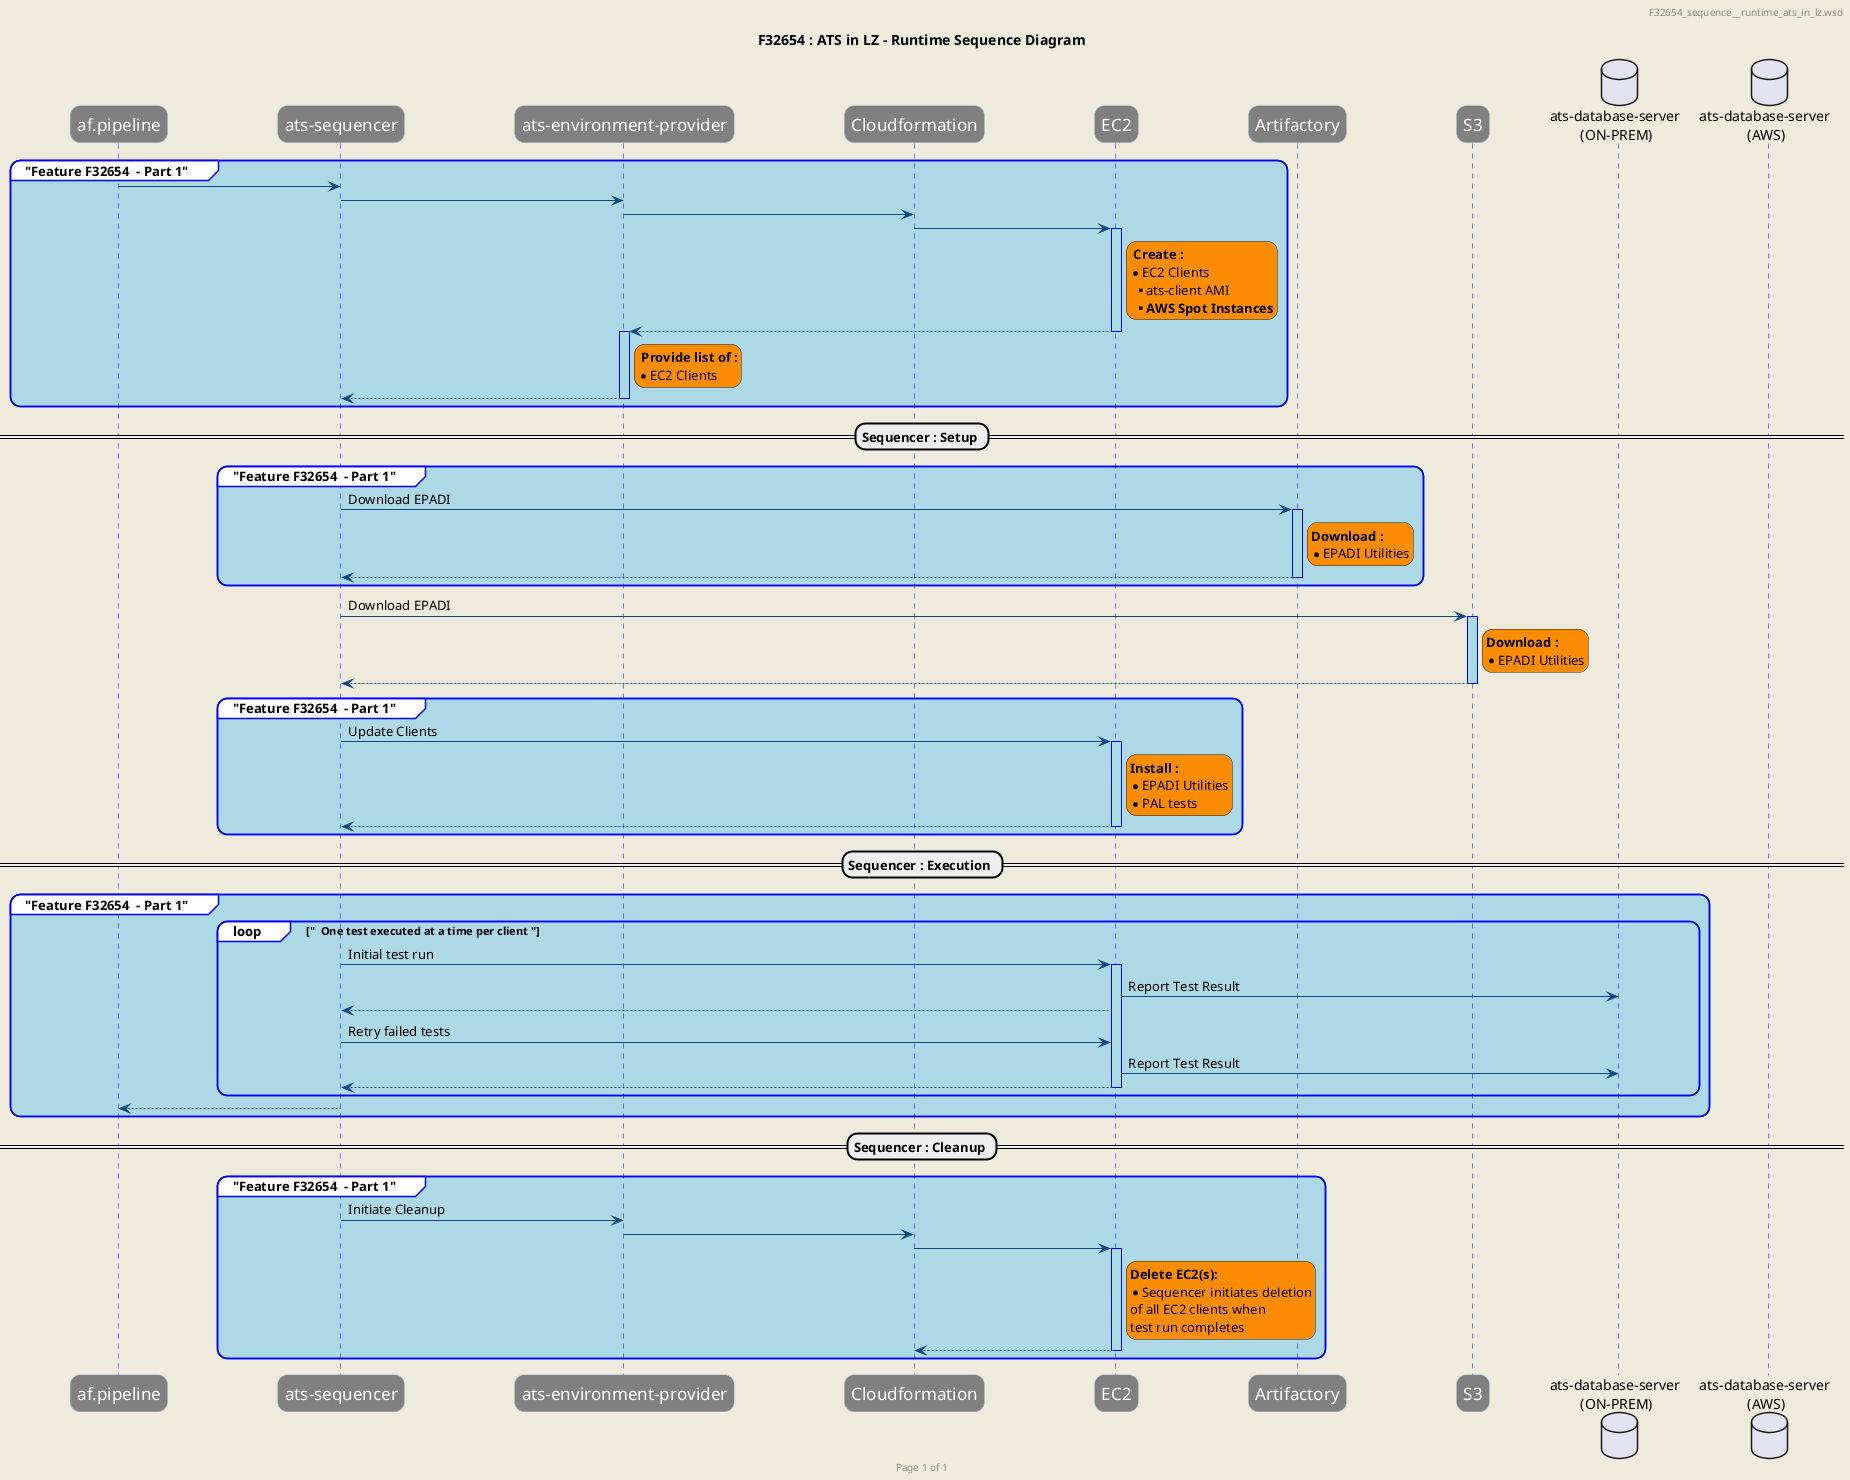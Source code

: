 @startuml

'hide footbox
skinparam ParticipantPadding 50
skinparam BoxPadding 20

skinparam roundcorner 20
skinparam backgroundColor #EEEBDC

skinparam sequence {
	ArrowColor #0e477d
	ActorBorderColor DeepSkyBlue
	LifeLineBorderColor blue
	LifeLineBackgroundColor #A9DCDF

    GroupBackgroundColor White
    GroupBodyBackgroundColor LightBlue
    GroupBorderColor Blue

	ParticipantBorderColor LightSteelBlue
	ParticipantBackgroundColor Gray
	ParticipantFontSize 17
	ParticipantFontColor White
}

    header F32654_sequence__runtime_ats_in_lz.wsd
    footer Page %page% of %lastpage%

    title F32654 : ATS in LZ - Runtime Sequence Diagram

    participant "af.pipeline" as afpipeline
    participant "ats-sequencer" as sequencer
    participant "ats-environment-provider" as envpro
    participant "Cloudformation" as cloudform
    participant "EC2" as ec2
    participant "Artifactory" as artifact
    participant "S3" as s3
    database "ats-database-server \n(ON-PREM)" as opatsdatabase
    database "ats-database-server \n(AWS)" as atsdatabase

    group "Feature F32654  - Part 1"
        afpipeline -> sequencer
        sequencer -> envpro
        envpro -> cloudform
        cloudform -> ec2++
            rnote right of ec2 #fc8c03
                <b> Create :</b>
                * EC2 Clients
                ** ats-client AMI
                ** <b>AWS Spot Instances</b>
            end note
        envpro <-- ec2--

        envpro++
            rnote right of envpro #fc8c03
                <b> Provide list of :</b>
                * EC2 Clients
            end note
        sequencer <-- envpro--
    end

== Sequencer : Setup ==
    group "Feature F32654  - Part 1"
        sequencer -> artifact++ : Download EPADI
            rnote right of artifact #fc8c03
                <b>Download :</b>
                * EPADI Utilities
            end note
        sequencer <-- artifact--
    end

    sequencer -> s3++ : Download EPADI
        rnote right of s3 #fc8c03
            <b>Download :</b>
            * EPADI Utilities
        end note
    sequencer <-- s3--

    group "Feature F32654  - Part 1"
        sequencer -> ec2++ : Update Clients
            rnote right of ec2 #fc8c03
                <b>Install :</b>
                * EPADI Utilities
                * PAL tests
            end note
        sequencer <-- ec2--
    end

== Sequencer : Execution ==
    group "Feature F32654  - Part 1"
        loop "<b>  One test executed at a time per client </b>"
            sequencer -> ec2++ : Initial test run
                ec2 -> opatsdatabase : Report Test Result
            sequencer <-- ec2
            sequencer -> ec2 : Retry failed tests
                ec2 -> opatsdatabase : Report Test Result
            sequencer <-- ec2--
        end
        afpipeline <-- sequencer
    end

== Sequencer : Cleanup ==

    group "Feature F32654  - Part 1"
        sequencer -> envpro : Initiate Cleanup
            envpro -> cloudform
                cloudform -> ec2++
                rnote right of ec2 #fc8c03
                    <b>Delete EC2(s):</b>
                    * Sequencer initiates deletion
                    of all EC2 clients when
                    test run completes
                end note
                cloudform <-- ec2--
    end

@enduml
